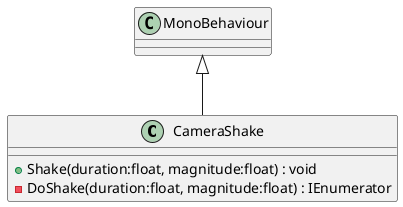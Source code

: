 @startuml
class CameraShake {
    + Shake(duration:float, magnitude:float) : void
    - DoShake(duration:float, magnitude:float) : IEnumerator
}
MonoBehaviour <|-- CameraShake
@enduml

